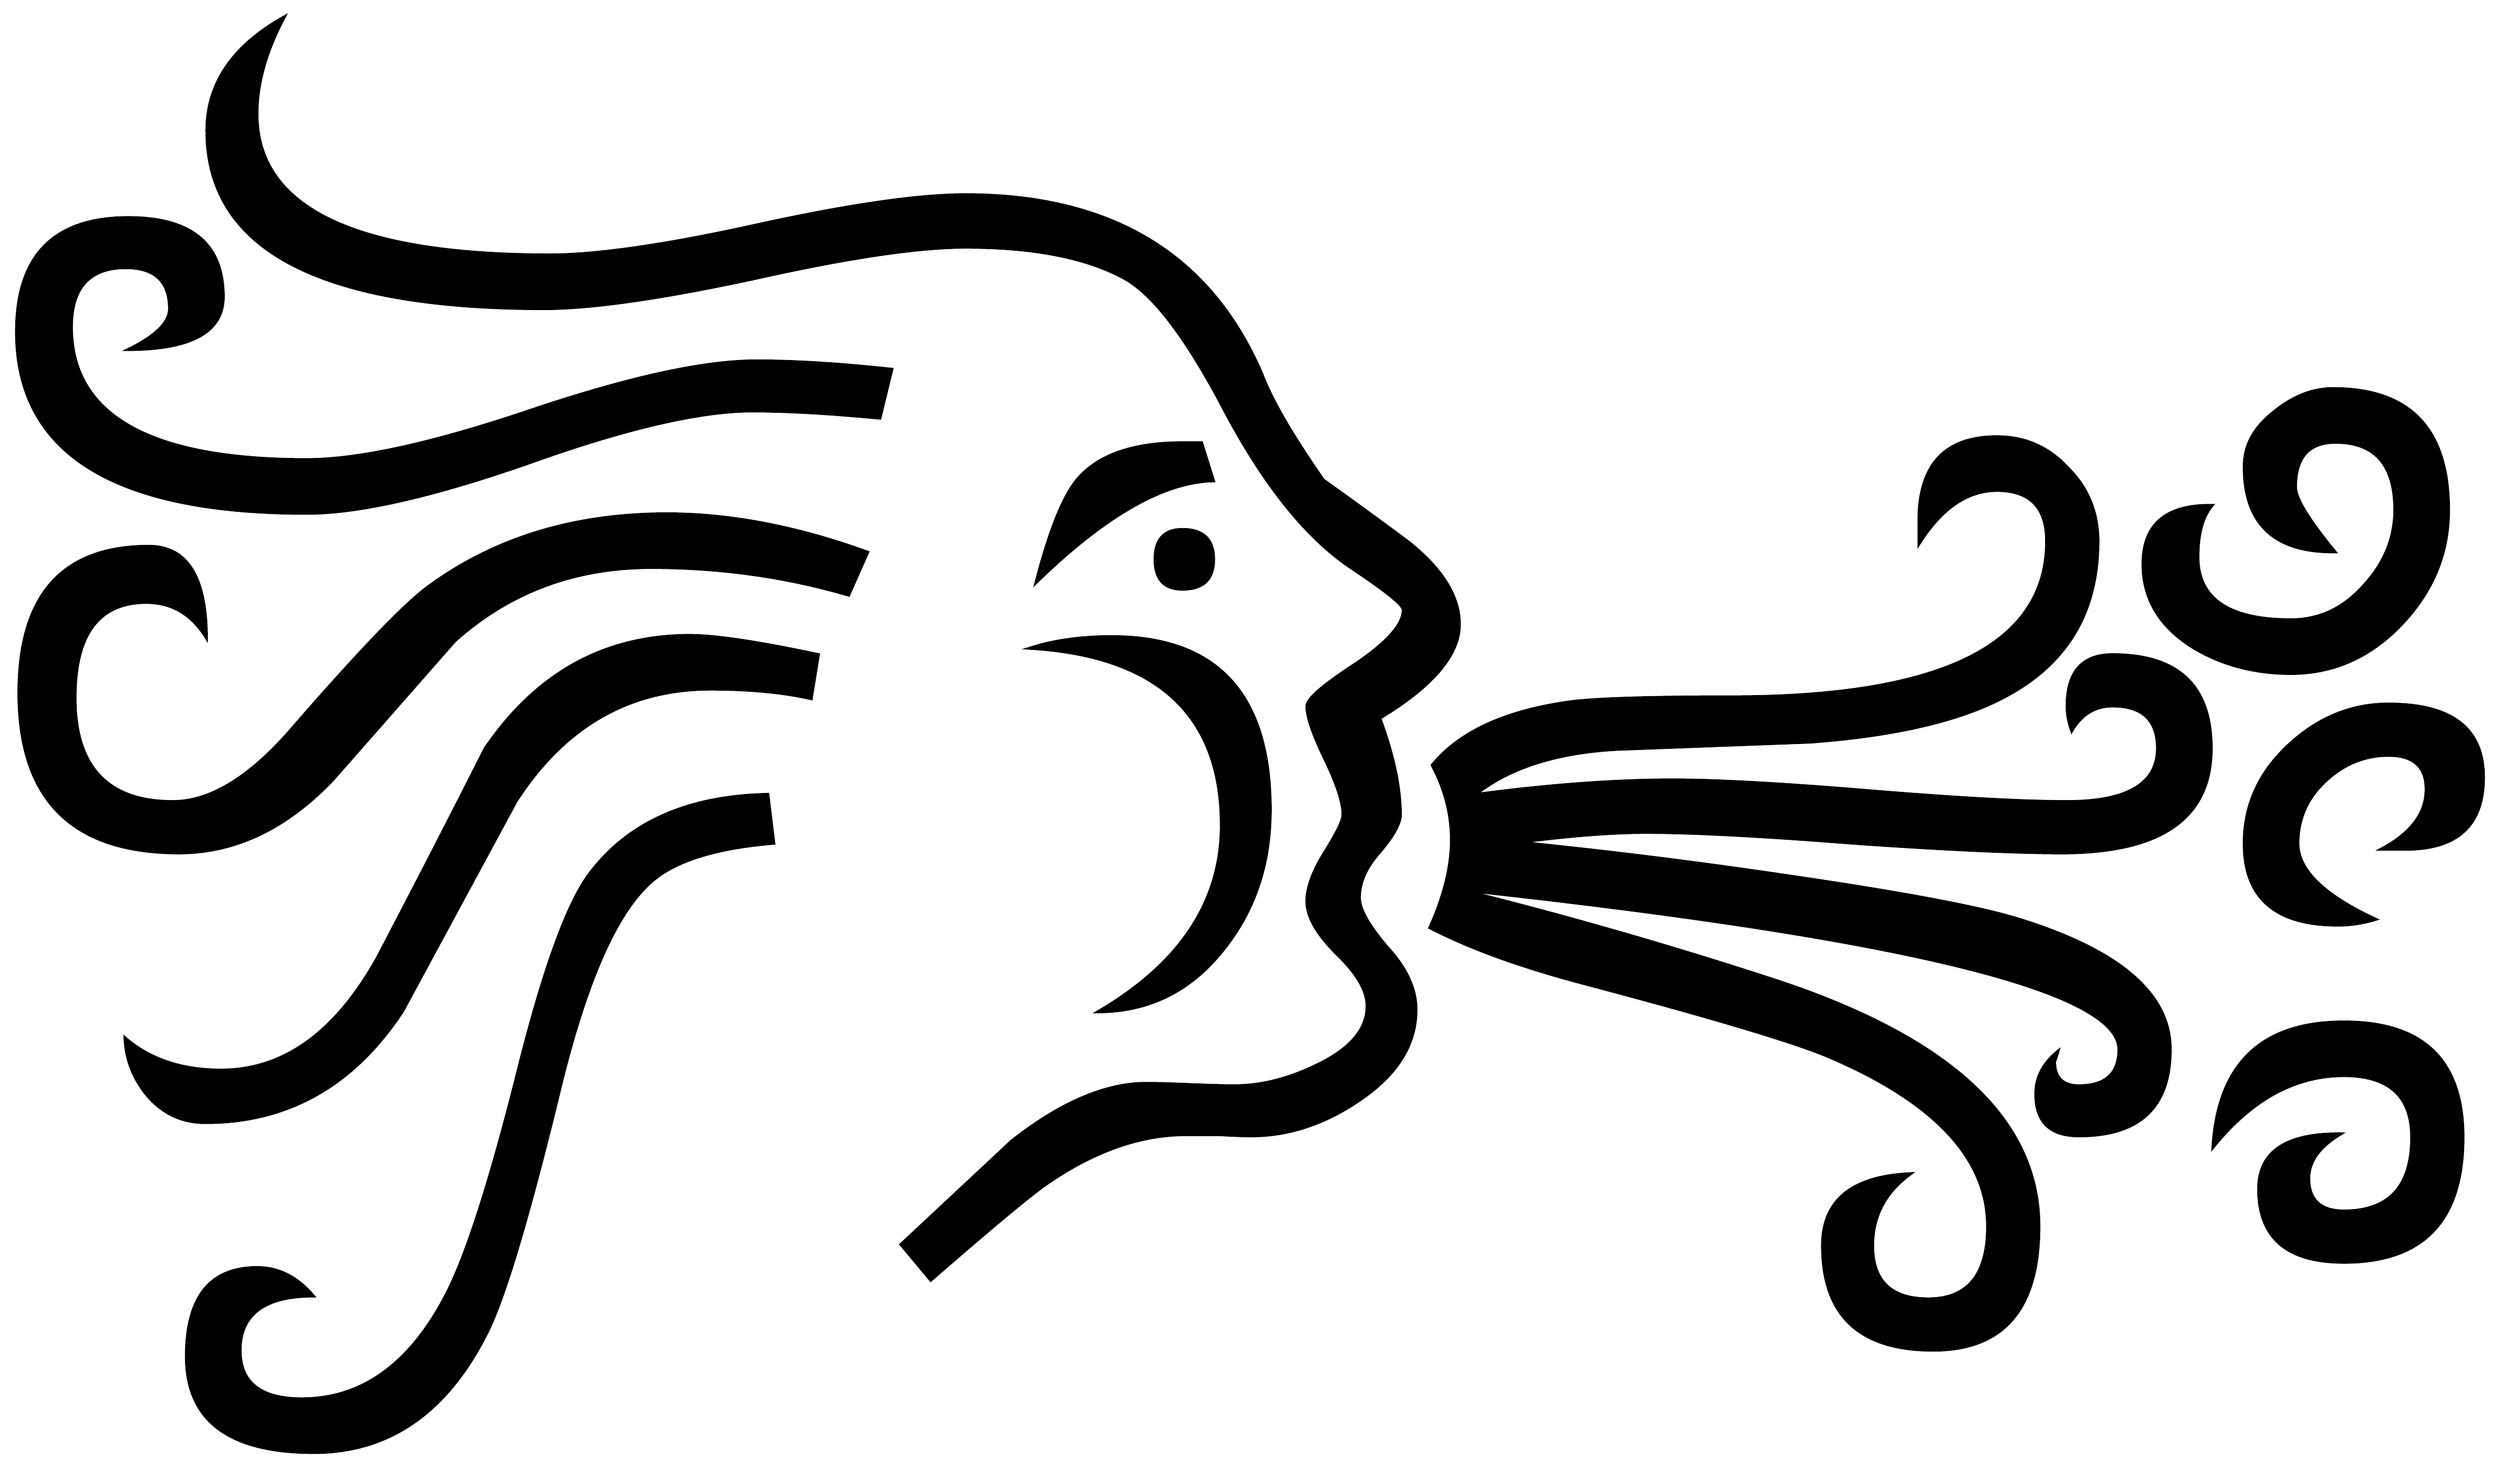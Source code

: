 


\begin{tikzpicture}[y=0.80pt, x=0.80pt, yscale=-1.0, xscale=1.0, inner sep=0pt, outer sep=0pt]
\begin{scope}[shift={(100.0,1781.0)},nonzero rule]
  \path[draw=.,fill=.,line width=1.600pt] (2019.0,-844.0) ..
    controls (2019.0,-808.0) and (2006.0,-776.333) ..
    (1980.0,-749.0) .. controls (1954.0,-721.667) and
    (1923.333,-708.0) .. (1888.0,-708.0) .. controls
    (1857.333,-708.0) and (1830.0,-715.333) .. (1806.0,-730.0) ..
    controls (1778.667,-747.333) and (1765.0,-770.333) ..
    (1765.0,-799.0) .. controls (1765.0,-832.333) and
    (1784.333,-848.667) .. (1823.0,-848.0) .. controls
    (1815.0,-838.667) and (1811.0,-824.333) .. (1811.0,-805.0) ..
    controls (1811.0,-770.333) and (1836.667,-753.0) ..
    (1888.0,-753.0) .. controls (1911.333,-753.0) and
    (1931.333,-762.333) .. (1948.0,-781.0) .. controls
    (1965.333,-799.667) and (1974.0,-820.667) .. (1974.0,-844.0) ..
    controls (1974.0,-881.333) and (1957.667,-900.0) ..
    (1925.0,-900.0) .. controls (1903.0,-900.0) and
    (1892.0,-887.667) .. (1892.0,-863.0) .. controls
    (1892.0,-853.667) and (1903.0,-835.667) .. (1925.0,-809.0) ..
    controls (1874.333,-808.333) and (1849.0,-832.0) ..
    (1849.0,-880.0) .. controls (1849.0,-897.333) and
    (1857.0,-912.333) .. (1873.0,-925.0) .. controls
    (1889.0,-938.333) and (1905.667,-945.0) .. (1923.0,-945.0) ..
    controls (1987.0,-945.0) and (2019.0,-911.333) ..
    (2019.0,-844.0) -- cycle(2048.0,-622.0) .. controls
    (2048.0,-582.0) and (2026.333,-562.0) .. (1983.0,-562.0) --
    (1962.0,-562.0) .. controls (1987.333,-575.333) and
    (2000.0,-592.0) .. (2000.0,-612.0) .. controls
    (2000.0,-630.667) and (1989.667,-640.0) .. (1969.0,-640.0) ..
    controls (1949.0,-640.0) and (1931.333,-632.667) ..
    (1916.0,-618.0) .. controls (1901.333,-604.0) and
    (1894.0,-587.0) .. (1894.0,-567.0) .. controls
    (1894.0,-545.0) and (1915.667,-524.0) .. (1959.0,-504.0) ..
    controls (1948.333,-500.667) and (1937.667,-499.0) ..
    (1927.0,-499.0) .. controls (1875.0,-499.0) and
    (1849.0,-521.667) .. (1849.0,-567.0) .. controls
    (1849.0,-598.333) and (1861.0,-625.333) .. (1885.0,-648.0) ..
    controls (1909.667,-671.333) and (1937.667,-683.0) ..
    (1969.0,-683.0) .. controls (2021.667,-683.0) and
    (2048.0,-662.667) .. (2048.0,-622.0) -- cycle(2031.0,-323.0)
    .. controls (2031.0,-253.667) and (1998.0,-219.0) ..
    (1932.0,-219.0) .. controls (1884.667,-219.0) and
    (1861.0,-239.333) .. (1861.0,-280.0) .. controls
    (1861.0,-311.333) and (1884.0,-326.667) .. (1930.0,-326.0) ..
    controls (1912.0,-315.333) and (1903.0,-303.0) ..
    (1903.0,-289.0) .. controls (1903.0,-271.0) and
    (1912.667,-262.0) .. (1932.0,-262.0) .. controls
    (1969.333,-262.0) and (1988.0,-282.333) .. (1988.0,-323.0) ..
    controls (1988.0,-357.0) and (1969.333,-374.0) ..
    (1932.0,-374.0) .. controls (1891.333,-374.0) and
    (1855.0,-354.0) .. (1823.0,-314.0) .. controls
    (1827.0,-384.0) and (1863.333,-419.0) .. (1932.0,-419.0) ..
    controls (1998.0,-419.0) and (2031.0,-387.0) ..
    (2031.0,-323.0) -- cycle(1822.0,-646.0) .. controls
    (1822.0,-588.0) and (1780.667,-559.0) .. (1698.0,-559.0) ..
    controls (1659.333,-559.0) and (1601.667,-561.667) ..
    (1525.0,-567.0) .. controls (1449.0,-573.0) and
    (1391.667,-576.0) .. (1353.0,-576.0) .. controls
    (1325.0,-576.0) and (1290.333,-573.333) .. (1249.0,-568.0) ..
    controls (1322.333,-560.667) and (1397.0,-551.333) ..
    (1473.0,-540.0) .. controls (1564.333,-526.667) and
    (1626.667,-515.0) .. (1660.0,-505.0) .. controls
    (1745.333,-479.0) and (1788.0,-442.667) .. (1788.0,-396.0) ..
    controls (1788.0,-348.0) and (1762.667,-324.0) ..
    (1712.0,-324.0) .. controls (1688.0,-324.0) and
    (1676.0,-335.667) .. (1676.0,-359.0) .. controls
    (1676.0,-373.0) and (1682.333,-385.0) .. (1695.0,-395.0) ..
    controls (1693.0,-388.333) and (1692.0,-385.333) ..
    (1692.0,-386.0) .. controls (1692.0,-372.667) and
    (1698.667,-366.0) .. (1712.0,-366.0) .. controls
    (1734.0,-366.0) and (1745.0,-376.0) .. (1745.0,-396.0) ..
    controls (1745.0,-444.667) and (1564.0,-488.667) ..
    (1202.0,-528.0) .. controls (1290.0,-506.0) and
    (1376.667,-481.0) .. (1462.0,-453.0) .. controls
    (1606.667,-405.0) and (1679.0,-337.0) .. (1679.0,-249.0) ..
    controls (1679.0,-180.333) and (1649.667,-146.0) ..
    (1591.0,-146.0) .. controls (1529.667,-146.0) and
    (1499.0,-175.0) .. (1499.0,-233.0) .. controls
    (1499.0,-271.0) and (1523.667,-291.0) .. (1573.0,-293.0) ..
    controls (1551.667,-277.667) and (1541.0,-257.667) ..
    (1541.0,-233.0) .. controls (1541.0,-203.667) and
    (1556.333,-189.0) .. (1587.0,-189.0) .. controls
    (1619.667,-189.0) and (1636.0,-209.0) .. (1636.0,-249.0) ..
    controls (1636.0,-305.0) and (1592.667,-351.667) ..
    (1506.0,-389.0) .. controls (1478.667,-401.0) and
    (1411.0,-421.333) .. (1303.0,-450.0) .. controls
    (1249.667,-464.0) and (1206.333,-479.667) .. (1173.0,-497.0) ..
    controls (1185.0,-523.667) and (1191.0,-548.0) ..
    (1191.0,-570.0) .. controls (1191.0,-591.333) and
    (1185.667,-612.0) .. (1175.0,-632.0) .. controls
    (1197.667,-660.0) and (1236.333,-677.667) .. (1291.0,-685.0) ..
    controls (1313.0,-687.667) and (1357.333,-689.0) ..
    (1424.0,-689.0) .. controls (1598.0,-689.0) and
    (1685.0,-732.0) .. (1685.0,-818.0) .. controls
    (1685.0,-846.0) and (1671.333,-860.0) .. (1644.0,-860.0) ..
    controls (1619.333,-860.0) and (1597.667,-845.0) ..
    (1579.0,-815.0) -- (1579.0,-835.0) .. controls
    (1579.0,-881.667) and (1600.667,-905.0) .. (1644.0,-905.0) ..
    controls (1667.333,-905.0) and (1687.0,-896.333) ..
    (1703.0,-879.0) .. controls (1719.667,-862.333) and
    (1728.0,-842.0) .. (1728.0,-818.0) .. controls
    (1728.0,-760.0) and (1703.0,-717.333) .. (1653.0,-690.0) ..
    controls (1615.667,-669.333) and (1561.0,-656.333) ..
    (1489.0,-651.0) .. controls (1435.667,-649.0) and
    (1382.333,-647.0) .. (1329.0,-645.0) .. controls
    (1279.0,-642.333) and (1240.0,-630.0) .. (1212.0,-608.0) ..
    controls (1272.667,-616.0) and (1327.0,-620.0) ..
    (1375.0,-620.0) .. controls (1411.667,-620.0) and
    (1466.0,-617.0) .. (1538.0,-611.0) .. controls
    (1610.667,-605.0) and (1665.333,-602.0) .. (1702.0,-602.0) ..
    controls (1752.0,-602.0) and (1777.0,-616.667) ..
    (1777.0,-646.0) .. controls (1777.0,-669.333) and
    (1764.667,-681.0) .. (1740.0,-681.0) .. controls
    (1725.333,-681.0) and (1714.0,-674.0) .. (1706.0,-660.0) ..
    controls (1703.333,-667.333) and (1702.0,-674.333) ..
    (1702.0,-681.0) .. controls (1702.0,-709.667) and
    (1714.667,-724.0) .. (1740.0,-724.0) .. controls
    (1794.667,-724.0) and (1822.0,-698.0) .. (1822.0,-646.0) --
    cycle(994.0,-803.0) .. controls (994.0,-786.333) and
    (985.333,-778.0) .. (968.0,-778.0) .. controls (952.667,-778.0)
    and (945.0,-786.333) .. (945.0,-803.0) .. controls
    (945.0,-819.667) and (952.667,-828.0) .. (968.0,-828.0) ..
    controls (985.333,-828.0) and (994.0,-819.667) .. (994.0,-803.0)
    -- cycle(994.0,-868.0) .. controls (952.667,-867.333) and
    (903.333,-839.0) .. (846.0,-783.0) .. controls (857.333,-827.0)
    and (869.0,-856.0) .. (881.0,-870.0) .. controls
    (898.333,-890.0) and (927.333,-900.0) .. (968.0,-900.0) --
    (984.0,-900.0) -- (994.0,-868.0) -- cycle(1041.0,-595.0) ..
    controls (1041.0,-550.333) and (1028.333,-512.0) ..
    (1003.0,-480.0) .. controls (975.667,-444.667) and
    (940.333,-427.0) .. (897.0,-427.0) .. controls (965.667,-467.0)
    and (1000.0,-518.667) .. (1000.0,-582.0) .. controls
    (1000.0,-674.0) and (946.667,-723.0) .. (840.0,-729.0) ..
    controls (860.0,-735.667) and (883.0,-739.0) .. (909.0,-739.0)
    .. controls (997.0,-739.0) and (1041.0,-691.0) ..
    (1041.0,-595.0) -- cycle(1198.0,-749.0) .. controls
    (1198.0,-723.667) and (1176.0,-697.667) .. (1132.0,-671.0) ..
    controls (1143.333,-640.333) and (1149.0,-613.667) ..
    (1149.0,-591.0) .. controls (1149.0,-583.667) and
    (1143.333,-573.333) .. (1132.0,-560.0) .. controls
    (1120.667,-547.333) and (1115.0,-534.667) .. (1115.0,-522.0) ..
    controls (1115.0,-512.667) and (1122.667,-499.0) ..
    (1138.0,-481.0) .. controls (1154.0,-463.667) and
    (1162.0,-446.333) .. (1162.0,-429.0) .. controls
    (1162.0,-399.667) and (1146.0,-374.333) .. (1114.0,-353.0) ..
    controls (1085.333,-333.667) and (1055.667,-324.0) ..
    (1025.0,-324.0) .. controls (1019.0,-324.0) and
    (1010.0,-324.333) .. (998.0,-325.0) .. controls (986.0,-325.0)
    and (977.0,-325.0) .. (971.0,-325.0) .. controls
    (933.0,-325.0) and (894.333,-311.333) .. (855.0,-284.0) ..
    controls (842.333,-275.333) and (810.333,-248.667) .. (759.0,-204.0)
    -- (734.0,-234.0) .. controls (794.667,-290.667) and
    (825.333,-319.333) .. (826.0,-320.0) .. controls (866.667,-352.0)
    and (904.0,-368.0) .. (938.0,-368.0) .. controls
    (946.0,-368.0) and (958.0,-367.667) .. (974.0,-367.0) ..
    controls (990.667,-366.333) and (1003.0,-366.0) ..
    (1011.0,-366.0) .. controls (1033.0,-366.0) and
    (1055.667,-371.667) .. (1079.0,-383.0) .. controls
    (1107.0,-396.333) and (1121.0,-412.667) .. (1121.0,-432.0) ..
    controls (1121.0,-444.667) and (1112.667,-459.0) ..
    (1096.0,-475.0) .. controls (1079.333,-491.667) and
    (1071.0,-506.333) .. (1071.0,-519.0) .. controls
    (1071.0,-530.333) and (1076.0,-544.0) .. (1086.0,-560.0) ..
    controls (1096.0,-576.0) and (1101.0,-586.333) ..
    (1101.0,-591.0) .. controls (1101.0,-601.0) and
    (1096.0,-616.333) .. (1086.0,-637.0) .. controls
    (1076.0,-657.667) and (1071.0,-672.333) .. (1071.0,-681.0) ..
    controls (1071.0,-687.0) and (1084.333,-698.667) ..
    (1111.0,-716.0) .. controls (1137.667,-734.0) and
    (1151.0,-749.0) .. (1151.0,-761.0) .. controls
    (1151.0,-765.0) and (1137.0,-776.333) .. (1109.0,-795.0) ..
    controls (1071.667,-819.667) and (1036.333,-863.333) ..
    (1003.0,-926.0) .. controls (971.667,-986.0) and
    (944.0,-1022.667) .. (920.0,-1036.0) .. controls
    (888.667,-1053.333) and (844.667,-1062.0) .. (788.0,-1062.0) ..
    controls (748.667,-1062.0) and (690.333,-1053.333) ..
    (613.0,-1036.0) .. controls (535.667,-1019.333) and
    (477.333,-1011.0) .. (438.0,-1011.0) .. controls
    (251.333,-1011.0) and (158.0,-1060.333) .. (158.0,-1159.0) ..
    controls (158.0,-1198.333) and (179.667,-1230.0) ..
    (223.0,-1254.0) .. controls (207.667,-1225.333) and
    (200.0,-1198.333) .. (200.0,-1173.0) .. controls
    (200.0,-1095.0) and (281.0,-1056.0) .. (443.0,-1056.0) ..
    controls (482.333,-1056.0) and (539.667,-1064.333) ..
    (615.0,-1081.0) .. controls (691.0,-1097.667) and
    (748.667,-1106.0) .. (788.0,-1106.0) .. controls
    (909.333,-1106.0) and (991.333,-1056.333) .. (1034.0,-957.0) ..
    controls (1042.0,-935.667) and (1059.0,-906.333) ..
    (1085.0,-869.0) .. controls (1108.333,-852.333) and
    (1131.667,-835.333) .. (1155.0,-818.0) .. controls
    (1183.667,-795.333) and (1198.0,-772.333) .. (1198.0,-749.0) --
    cycle(727.0,-961.0) -- (717.0,-920.0) .. controls
    (675.0,-924.0) and (639.667,-926.0) .. (611.0,-926.0) ..
    controls (567.667,-926.0) and (506.0,-911.667) .. (426.0,-883.0)
    .. controls (346.0,-855.0) and (284.333,-841.0) ..
    (241.0,-841.0) .. controls (80.333,-841.0) and (0.0,-891.333) ..
    (0.0,-992.0) .. controls (0.0,-1055.333) and (31.0,-1087.0) ..
    (93.0,-1087.0) .. controls (145.667,-1087.0) and
    (172.0,-1065.0) .. (172.0,-1021.0) .. controls
    (172.0,-991.667) and (145.333,-977.0) .. (92.0,-977.0) ..
    controls (115.333,-988.333) and (127.0,-999.667) ..
    (127.0,-1011.0) .. controls (127.0,-1033.667) and
    (115.0,-1045.0) .. (91.0,-1045.0) .. controls (61.0,-1045.0)
    and (46.0,-1028.667) .. (46.0,-996.0) .. controls
    (46.0,-922.667) and (111.0,-886.0) .. (241.0,-886.0) ..
    controls (284.333,-886.0) and (346.333,-899.667) .. (427.0,-927.0)
    .. controls (508.333,-954.333) and (570.667,-968.0) ..
    (614.0,-968.0) .. controls (646.667,-968.0) and (684.333,-965.667)
    .. (727.0,-961.0) -- cycle(707.0,-809.0) -- (691.0,-773.0)
    .. controls (639.0,-788.333) and (584.333,-796.0) ..
    (527.0,-796.0) .. controls (463.667,-796.0) and (409.333,-775.667)
    .. (364.0,-735.0) .. controls (330.667,-697.0) and
    (297.0,-658.667) .. (263.0,-620.0) .. controls (224.333,-579.333)
    and (181.667,-559.0) .. (135.0,-559.0) .. controls
    (46.333,-559.0) and (2.0,-603.333) .. (2.0,-692.0) .. controls
    (2.0,-773.333) and (38.0,-814.0) .. (110.0,-814.0) .. controls
    (142.0,-814.0) and (158.0,-788.333) .. (158.0,-737.0) ..
    controls (146.0,-757.0) and (129.333,-767.0) .. (108.0,-767.0)
    .. controls (68.667,-767.0) and (49.0,-740.667) .. (49.0,-688.0)
    .. controls (49.0,-630.667) and (76.0,-602.0) ..
    (130.0,-602.0) .. controls (161.333,-602.0) and (194.667,-622.667)
    .. (230.0,-664.0) .. controls (283.333,-725.333) and
    (320.0,-763.667) .. (340.0,-779.0) .. controls (395.333,-820.333)
    and (462.0,-841.0) .. (540.0,-841.0) .. controls
    (592.667,-841.0) and (648.333,-830.333) .. (707.0,-809.0) --
    cycle(666.0,-724.0) -- (660.0,-687.0) .. controls
    (636.667,-692.333) and (608.667,-695.0) .. (576.0,-695.0) ..
    controls (508.667,-695.0) and (455.0,-664.0) .. (415.0,-602.0)
    .. controls (383.667,-544.0) and (352.333,-486.0) ..
    (321.0,-428.0) .. controls (280.333,-366.0) and (225.667,-335.0)
    .. (157.0,-335.0) .. controls (138.333,-335.0) and
    (122.667,-342.0) .. (110.0,-356.0) .. controls (97.333,-370.667)
    and (90.667,-387.333) .. (90.0,-406.0) .. controls
    (110.667,-388.0) and (137.333,-379.0) .. (170.0,-379.0) ..
    controls (222.0,-379.0) and (265.333,-410.333) .. (300.0,-473.0)
    .. controls (330.0,-530.333) and (359.667,-588.0) ..
    (389.0,-646.0) .. controls (431.667,-708.667) and (488.333,-740.0)
    .. (559.0,-740.0) .. controls (580.333,-740.0) and
    (616.0,-734.667) .. (666.0,-724.0) -- cycle(629.0,-567.0) ..
    controls (579.667,-563.0) and (545.333,-552.0) .. (526.0,-534.0)
    .. controls (498.0,-508.667) and (473.333,-452.667) ..
    (452.0,-366.0) .. controls (426.0,-258.667) and (405.667,-190.333)
    .. (391.0,-161.0) .. controls (357.667,-94.333) and
    (309.667,-61.0) .. (247.0,-61.0) .. controls (176.333,-61.0) and
    (141.0,-87.667) .. (141.0,-141.0) .. controls (141.0,-190.333)
    and (160.667,-215.0) .. (200.0,-215.0) .. controls
    (218.0,-215.0) and (233.667,-207.0) .. (247.0,-191.0) ..
    controls (206.333,-191.0) and (186.0,-176.0) .. (186.0,-146.0)
    .. controls (186.0,-119.333) and (203.0,-106.0) ..
    (237.0,-106.0) .. controls (287.667,-106.0) and (328.0,-135.667)
    .. (358.0,-195.0) .. controls (374.667,-228.333) and
    (394.333,-290.333) .. (417.0,-381.0) .. controls (437.667,-463.0)
    and (457.0,-516.333) .. (475.0,-541.0) .. controls
    (507.0,-584.333) and (556.667,-606.667) .. (624.0,-608.0) --
    (629.0,-567.0) -- cycle;
\end{scope}

\end{tikzpicture}

